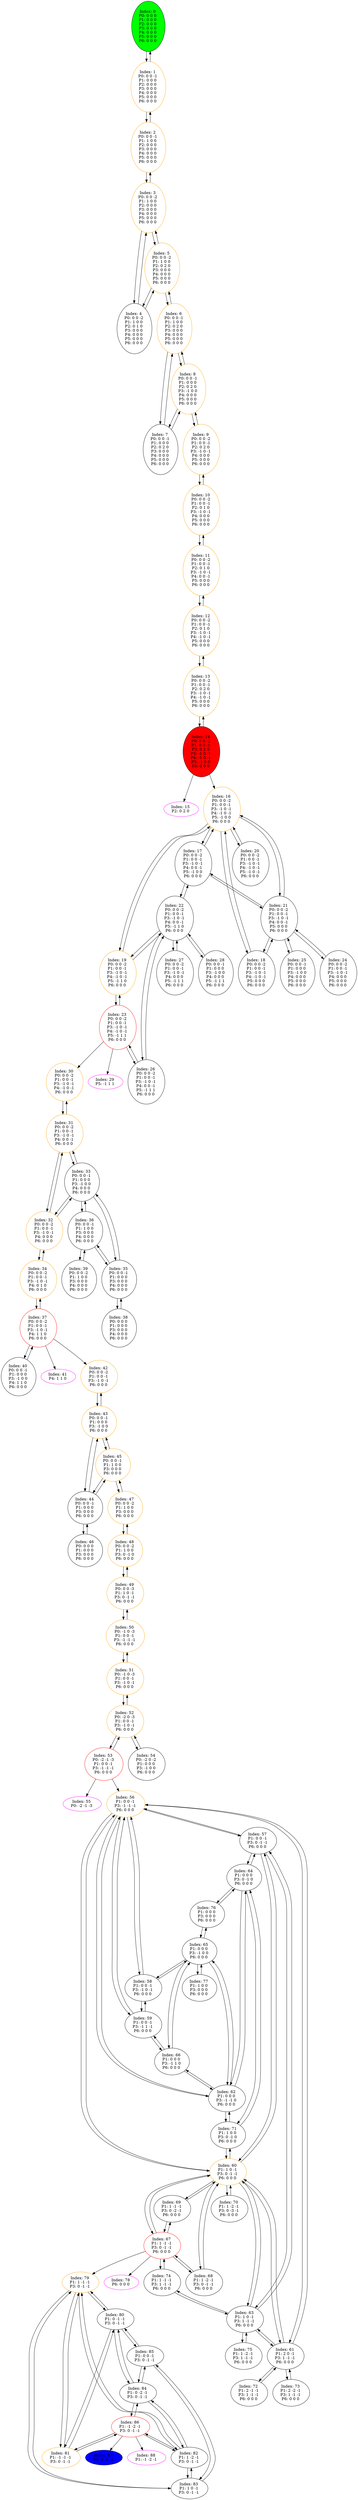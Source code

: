 digraph G {
color = "black"
0[label = "Index: 0 
P0: 0 0 0 
P1: 0 0 0 
P2: 0 0 0 
P3: 0 0 0 
P4: 0 0 0 
P5: 0 0 0 
P6: 0 0 0 
", style="filled", fillcolor = "green"]
1[label = "Index: 1 
P0: 0 0 -1 
P1: 0 0 0 
P2: 0 0 0 
P3: 0 0 0 
P4: 0 0 0 
P5: 0 0 0 
P6: 0 0 0 
", color = "orange"]
2[label = "Index: 2 
P0: 0 0 -1 
P1: 1 0 0 
P2: 0 0 0 
P3: 0 0 0 
P4: 0 0 0 
P5: 0 0 0 
P6: 0 0 0 
", color = "orange"]
3[label = "Index: 3 
P0: 0 0 -2 
P1: 1 0 0 
P2: 0 0 0 
P3: 0 0 0 
P4: 0 0 0 
P5: 0 0 0 
P6: 0 0 0 
", color = "orange"]
4[label = "Index: 4 
P0: 0 0 -2 
P1: 1 0 0 
P2: 0 1 0 
P3: 0 0 0 
P4: 0 0 0 
P5: 0 0 0 
P6: 0 0 0 
"]
5[label = "Index: 5 
P0: 0 0 -2 
P1: 1 0 0 
P2: 0 2 0 
P3: 0 0 0 
P4: 0 0 0 
P5: 0 0 0 
P6: 0 0 0 
", color = "orange"]
6[label = "Index: 6 
P0: 0 0 -1 
P1: 1 0 0 
P2: 0 2 0 
P3: 0 0 0 
P4: 0 0 0 
P5: 0 0 0 
P6: 0 0 0 
", color = "orange"]
7[label = "Index: 7 
P0: 0 0 -1 
P1: 0 0 0 
P2: 0 2 0 
P3: 0 0 0 
P4: 0 0 0 
P5: 0 0 0 
P6: 0 0 0 
"]
8[label = "Index: 8 
P0: 0 0 -1 
P1: 0 0 0 
P2: 0 2 0 
P3: -1 0 0 
P4: 0 0 0 
P5: 0 0 0 
P6: 0 0 0 
", color = "orange"]
9[label = "Index: 9 
P0: 0 0 -2 
P1: 0 0 -1 
P2: 0 2 0 
P3: -1 0 -1 
P4: 0 0 0 
P5: 0 0 0 
P6: 0 0 0 
", color = "orange"]
10[label = "Index: 10 
P0: 0 0 -2 
P1: 0 0 -1 
P2: 0 1 0 
P3: -1 0 -1 
P4: 0 0 0 
P5: 0 0 0 
P6: 0 0 0 
", color = "orange"]
11[label = "Index: 11 
P0: 0 0 -2 
P1: 0 0 -1 
P2: 0 1 0 
P3: -1 0 -1 
P4: 0 0 -1 
P5: 0 0 0 
P6: 0 0 0 
", color = "orange"]
12[label = "Index: 12 
P0: 0 0 -2 
P1: 0 0 -1 
P2: 0 1 0 
P3: -1 0 -1 
P4: -1 0 -1 
P5: 0 0 0 
P6: 0 0 0 
", color = "orange"]
13[label = "Index: 13 
P0: 0 0 -2 
P1: 0 0 -1 
P2: 0 2 0 
P3: -1 0 -1 
P4: -1 0 -1 
P5: 0 0 0 
P6: 0 0 0 
", color = "orange"]
14[label = "Index: 14 
P0: 0 0 -2 
P1: 0 0 -1 
P2: 0 2 0 
P3: -1 0 -1 
P4: -1 0 -1 
P5: -1 0 0 
P6: 0 0 0 
", style="filled", fillcolor = "red"]
15[label = "Index: 15 
P2: 0 2 0 
", color = "fuchsia"]
16[label = "Index: 16 
P0: 0 0 -2 
P1: 0 0 -1 
P3: -1 0 -1 
P4: -1 0 -1 
P5: -1 0 0 
P6: 0 0 0 
", color = "orange"]
17[label = "Index: 17 
P0: 0 0 -2 
P1: 0 0 -1 
P3: -1 0 -1 
P4: 0 0 -1 
P5: -1 0 0 
P6: 0 0 0 
"]
18[label = "Index: 18 
P0: 0 0 -2 
P1: 0 0 -1 
P3: -1 0 -1 
P4: -1 0 -1 
P5: 0 0 0 
P6: 0 0 0 
"]
19[label = "Index: 19 
P0: 0 0 -2 
P1: 0 0 -1 
P3: -1 0 -1 
P4: -1 0 -1 
P5: -1 1 0 
P6: 0 0 0 
", color = "orange"]
20[label = "Index: 20 
P0: 0 0 -2 
P1: 0 0 -1 
P3: -1 0 -1 
P4: -1 0 -1 
P5: -1 0 -1 
P6: 0 0 0 
"]
21[label = "Index: 21 
P0: 0 0 -2 
P1: 0 0 -1 
P3: -1 0 -1 
P4: 0 0 -1 
P5: 0 0 0 
P6: 0 0 0 
"]
22[label = "Index: 22 
P0: 0 0 -2 
P1: 0 0 -1 
P3: -1 0 -1 
P4: 0 0 -1 
P5: -1 1 0 
P6: 0 0 0 
"]
23[label = "Index: 23 
P0: 0 0 -2 
P1: 0 0 -1 
P3: -1 0 -1 
P4: -1 0 -1 
P5: -1 1 1 
P6: 0 0 0 
", color = "red"]
24[label = "Index: 24 
P0: 0 0 -2 
P1: 0 0 -1 
P3: -1 0 -1 
P4: 0 0 0 
P5: 0 0 0 
P6: 0 0 0 
"]
25[label = "Index: 25 
P0: 0 0 -1 
P1: 0 0 0 
P3: -1 0 0 
P4: 0 0 0 
P5: 0 0 0 
P6: 0 0 0 
"]
26[label = "Index: 26 
P0: 0 0 -2 
P1: 0 0 -1 
P3: -1 0 -1 
P4: 0 0 -1 
P5: -1 1 1 
P6: 0 0 0 
"]
27[label = "Index: 27 
P0: 0 0 -2 
P1: 0 0 -1 
P3: -1 0 -1 
P4: 0 0 0 
P5: -1 1 1 
P6: 0 0 0 
"]
28[label = "Index: 28 
P0: 0 0 -1 
P1: 0 0 0 
P3: -1 0 0 
P4: 0 0 0 
P5: -1 1 1 
P6: 0 0 0 
"]
29[label = "Index: 29 
P5: -1 1 1 
", color = "fuchsia"]
30[label = "Index: 30 
P0: 0 0 -2 
P1: 0 0 -1 
P3: -1 0 -1 
P4: -1 0 -1 
P6: 0 0 0 
", color = "orange"]
31[label = "Index: 31 
P0: 0 0 -2 
P1: 0 0 -1 
P3: -1 0 -1 
P4: 0 0 -1 
P6: 0 0 0 
", color = "orange"]
32[label = "Index: 32 
P0: 0 0 -2 
P1: 0 0 -1 
P3: -1 0 -1 
P4: 0 0 0 
P6: 0 0 0 
", color = "orange"]
33[label = "Index: 33 
P0: 0 0 -1 
P1: 0 0 0 
P3: -1 0 0 
P4: 0 0 0 
P6: 0 0 0 
"]
34[label = "Index: 34 
P0: 0 0 -2 
P1: 0 0 -1 
P3: -1 0 -1 
P4: 0 1 0 
P6: 0 0 0 
", color = "orange"]
35[label = "Index: 35 
P0: 0 0 -1 
P1: 0 0 0 
P3: 0 0 0 
P4: 0 0 0 
P6: 0 0 0 
"]
36[label = "Index: 36 
P0: 0 0 -1 
P1: 1 0 0 
P3: 0 0 0 
P4: 0 0 0 
P6: 0 0 0 
"]
37[label = "Index: 37 
P0: 0 0 -2 
P1: 0 0 -1 
P3: -1 0 -1 
P4: 1 1 0 
P6: 0 0 0 
", color = "red"]
38[label = "Index: 38 
P0: 0 0 0 
P1: 0 0 0 
P3: 0 0 0 
P4: 0 0 0 
P6: 0 0 0 
"]
39[label = "Index: 39 
P0: 0 0 -2 
P1: 1 0 0 
P3: 0 0 0 
P4: 0 0 0 
P6: 0 0 0 
"]
40[label = "Index: 40 
P0: 0 0 -1 
P1: 0 0 0 
P3: -1 0 0 
P4: 1 1 0 
P6: 0 0 0 
"]
41[label = "Index: 41 
P4: 1 1 0 
", color = "fuchsia"]
42[label = "Index: 42 
P0: 0 0 -2 
P1: 0 0 -1 
P3: -1 0 -1 
P6: 0 0 0 
", color = "orange"]
43[label = "Index: 43 
P0: 0 0 -1 
P1: 0 0 0 
P3: -1 0 0 
P6: 0 0 0 
", color = "orange"]
44[label = "Index: 44 
P0: 0 0 -1 
P1: 0 0 0 
P3: 0 0 0 
P6: 0 0 0 
"]
45[label = "Index: 45 
P0: 0 0 -1 
P1: 1 0 0 
P3: 0 0 0 
P6: 0 0 0 
", color = "orange"]
46[label = "Index: 46 
P0: 0 0 0 
P1: 0 0 0 
P3: 0 0 0 
P6: 0 0 0 
"]
47[label = "Index: 47 
P0: 0 0 -2 
P1: 1 0 0 
P3: 0 0 0 
P6: 0 0 0 
", color = "orange"]
48[label = "Index: 48 
P0: 0 0 -2 
P1: 1 0 0 
P3: 0 -1 0 
P6: 0 0 0 
", color = "orange"]
49[label = "Index: 49 
P0: 0 0 -3 
P1: 1 0 -1 
P3: 0 -1 -1 
P6: 0 0 0 
", color = "orange"]
50[label = "Index: 50 
P0: -1 0 -3 
P1: 0 0 -1 
P3: -1 -1 -1 
P6: 0 0 0 
", color = "orange"]
51[label = "Index: 51 
P0: -1 0 -3 
P1: 0 0 -1 
P3: -1 0 -1 
P6: 0 0 0 
", color = "orange"]
52[label = "Index: 52 
P0: -2 0 -3 
P1: 0 0 -1 
P3: -1 0 -1 
P6: 0 0 0 
", color = "orange"]
53[label = "Index: 53 
P0: -2 -1 -3 
P1: 0 0 -1 
P3: -1 -1 -1 
P6: 0 0 0 
", color = "red"]
54[label = "Index: 54 
P0: -2 0 -2 
P1: 0 0 0 
P3: -1 0 0 
P6: 0 0 0 
"]
55[label = "Index: 55 
P0: -2 -1 -3 
", color = "fuchsia"]
56[label = "Index: 56 
P1: 0 0 -1 
P3: -1 -1 -1 
P6: 0 0 0 
", color = "orange"]
57[label = "Index: 57 
P1: 0 0 -1 
P3: 0 -1 -1 
P6: 0 0 0 
"]
58[label = "Index: 58 
P1: 0 0 -1 
P3: -1 0 -1 
P6: 0 0 0 
"]
59[label = "Index: 59 
P1: 0 0 -1 
P3: -1 1 -1 
P6: 0 0 0 
"]
60[label = "Index: 60 
P1: 1 0 -1 
P3: 0 -1 -1 
P6: 0 0 0 
", color = "orange"]
61[label = "Index: 61 
P1: 2 0 -1 
P3: 1 -1 -1 
P6: 0 0 0 
"]
62[label = "Index: 62 
P1: 0 0 0 
P3: -1 -1 0 
P6: 0 0 0 
"]
63[label = "Index: 63 
P1: 1 0 -1 
P3: 1 -1 -1 
P6: 0 0 0 
"]
64[label = "Index: 64 
P1: 0 0 0 
P3: 0 -1 0 
P6: 0 0 0 
"]
65[label = "Index: 65 
P1: 0 0 0 
P3: -1 0 0 
P6: 0 0 0 
"]
66[label = "Index: 66 
P1: 0 0 0 
P3: -1 1 0 
P6: 0 0 0 
"]
67[label = "Index: 67 
P1: 1 -1 -1 
P3: 0 -1 -1 
P6: 0 0 0 
", color = "red"]
68[label = "Index: 68 
P1: 1 -2 -1 
P3: 0 -1 -1 
P6: 0 0 0 
"]
69[label = "Index: 69 
P1: 1 -1 -1 
P3: 0 -2 -1 
P6: 0 0 0 
"]
70[label = "Index: 70 
P1: 1 -2 -1 
P3: 0 -3 -1 
P6: 0 0 0 
"]
71[label = "Index: 71 
P1: 1 0 0 
P3: 0 -1 0 
P6: 0 0 0 
"]
72[label = "Index: 72 
P1: 2 -1 -1 
P3: 1 -1 -1 
P6: 0 0 0 
"]
73[label = "Index: 73 
P1: 2 -2 -1 
P3: 1 -1 -1 
P6: 0 0 0 
"]
74[label = "Index: 74 
P1: 1 -1 -1 
P3: 1 -1 -1 
P6: 0 0 0 
"]
75[label = "Index: 75 
P1: 1 -2 -1 
P3: 1 -1 -1 
P6: 0 0 0 
"]
76[label = "Index: 76 
P1: 0 0 0 
P3: 0 0 0 
P6: 0 0 0 
"]
77[label = "Index: 77 
P1: 1 0 0 
P3: 0 0 0 
P6: 0 0 0 
"]
78[label = "Index: 78 
P6: 0 0 0 
", color = "fuchsia"]
79[label = "Index: 79 
P1: 1 -1 -1 
P3: 0 -1 -1 
", color = "orange"]
80[label = "Index: 80 
P1: 0 -1 -1 
P3: 0 -1 -1 
"]
81[label = "Index: 81 
P1: -1 -1 -1 
P3: 0 -1 -1 
", color = "orange"]
82[label = "Index: 82 
P1: 1 -2 -1 
P3: 0 -1 -1 
"]
83[label = "Index: 83 
P1: 1 0 -1 
P3: 0 -1 -1 
"]
84[label = "Index: 84 
P1: 0 -2 -1 
P3: 0 -1 -1 
"]
85[label = "Index: 85 
P1: 0 0 -1 
P3: 0 -1 -1 
"]
86[label = "Index: 86 
P1: -1 -2 -1 
P3: 0 -1 -1 
", color = "red"]
87[label = "Index: 87 
P3: 0 -1 -1 
", style="filled", fillcolor = "blue"]
88[label = "Index: 88 
P1: -1 -2 -1 
", color = "fuchsia"]
0 -> 1

1 -> 0
1 -> 2

2 -> 1
2 -> 3

3 -> 2
3 -> 4
3 -> 5

4 -> 3
4 -> 5

5 -> 3
5 -> 4
5 -> 6

6 -> 5
6 -> 7
6 -> 8

7 -> 6
7 -> 8

8 -> 6
8 -> 7
8 -> 9

9 -> 8
9 -> 10

10 -> 9
10 -> 11

11 -> 10
11 -> 12

12 -> 11
12 -> 13

13 -> 12
13 -> 14

14 -> 13
14 -> 16
14 -> 15

16 -> 17
16 -> 18
16 -> 19
16 -> 20
16 -> 21

17 -> 16
17 -> 21
17 -> 22

18 -> 16
18 -> 21

19 -> 16
19 -> 22
19 -> 23

20 -> 16

21 -> 16
21 -> 17
21 -> 18
21 -> 24
21 -> 25

22 -> 17
22 -> 19
22 -> 26
22 -> 27
22 -> 28

23 -> 19
23 -> 26
23 -> 30
23 -> 29

24 -> 21

25 -> 21

26 -> 22
26 -> 23

27 -> 22

28 -> 22

30 -> 31

31 -> 30
31 -> 32
31 -> 33

32 -> 31
32 -> 33
32 -> 34

33 -> 31
33 -> 32
33 -> 35
33 -> 36

34 -> 32
34 -> 37

35 -> 33
35 -> 38
35 -> 36

36 -> 33
36 -> 35
36 -> 39

37 -> 34
37 -> 40
37 -> 42
37 -> 41

38 -> 35

39 -> 36

40 -> 37

42 -> 43

43 -> 42
43 -> 44
43 -> 45

44 -> 43
44 -> 46
44 -> 45

45 -> 43
45 -> 44
45 -> 47

46 -> 44

47 -> 45
47 -> 48

48 -> 47
48 -> 49

49 -> 48
49 -> 50

50 -> 49
50 -> 51

51 -> 50
51 -> 52

52 -> 51
52 -> 53
52 -> 54

53 -> 52
53 -> 56
53 -> 55

54 -> 52

56 -> 57
56 -> 58
56 -> 59
56 -> 60
56 -> 61
56 -> 62

57 -> 56
57 -> 60
57 -> 63
57 -> 64

58 -> 56
58 -> 59
58 -> 65

59 -> 56
59 -> 58
59 -> 66

60 -> 56
60 -> 57
60 -> 67
60 -> 68
60 -> 63
60 -> 61
60 -> 69
60 -> 70
60 -> 71

61 -> 56
61 -> 60
61 -> 63
61 -> 72
61 -> 73

62 -> 56
62 -> 64
62 -> 65
62 -> 66
62 -> 71

63 -> 57
63 -> 60
63 -> 61
63 -> 74
63 -> 75

64 -> 57
64 -> 62
64 -> 71
64 -> 76

65 -> 58
65 -> 62
65 -> 76
65 -> 66
65 -> 77

66 -> 59
66 -> 62
66 -> 65

67 -> 60
67 -> 68
67 -> 74
67 -> 69
67 -> 78
67 -> 79

68 -> 60
68 -> 67

69 -> 60
69 -> 67

70 -> 60

71 -> 60
71 -> 62
71 -> 64

72 -> 61

73 -> 61

74 -> 63
74 -> 67

75 -> 63

76 -> 64
76 -> 65

77 -> 65

79 -> 80
79 -> 81
79 -> 82
79 -> 83

80 -> 79
80 -> 81
80 -> 84
80 -> 85

81 -> 79
81 -> 80
81 -> 86

82 -> 79
82 -> 84
82 -> 86
82 -> 83

83 -> 79
83 -> 82
83 -> 85

84 -> 80
84 -> 82
84 -> 86
84 -> 85

85 -> 80
85 -> 83
85 -> 84

86 -> 81
86 -> 82
86 -> 84
86 -> 87
86 -> 88

}
